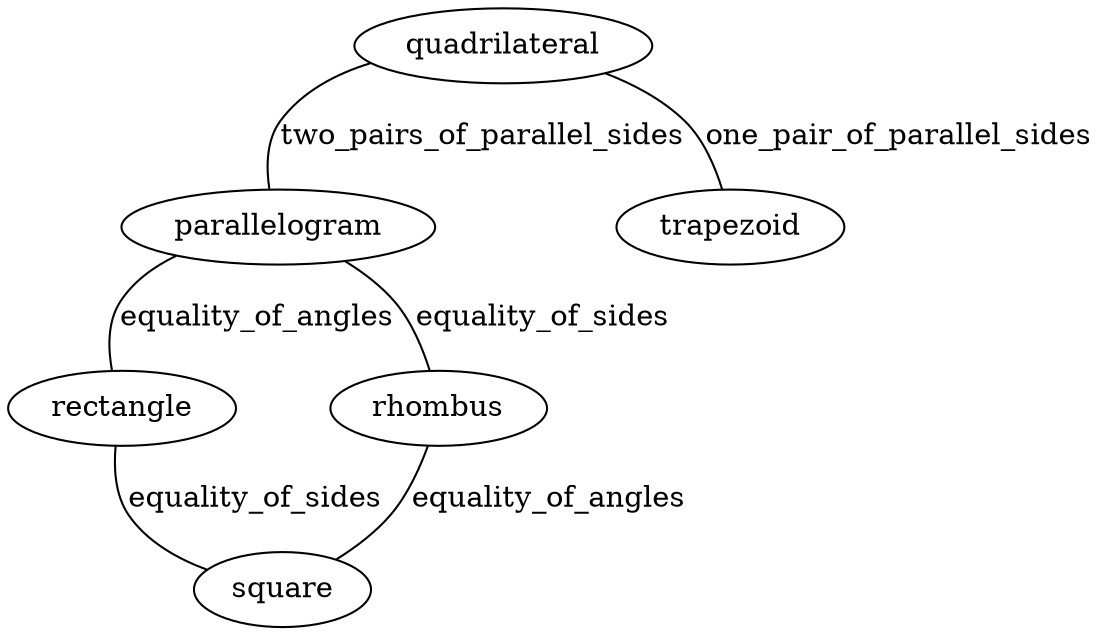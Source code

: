graph G {
0[label=quadrilateral angles=arbitrary sides=arbitrary];
1[label=parallelogram angles=pairwise_equal sides=pairwise_equal];
2[label=trapezoid angles=arbitrary sides=parallel_and_arbitrary];
3[label=rectangle angles=equal sides=pairwise_equal];
4[label=rhombus angles=pairwise_equal sides=equal];
5[label=square angles=equal sides=equal];
0--1 [label=two_pairs_of_parallel_sides];
0--2 [label=one_pair_of_parallel_sides];
1--3 [label=equality_of_angles];
1--4 [label=equality_of_sides];
3--5 [label=equality_of_sides];
4--5 [label=equality_of_angles];
}
